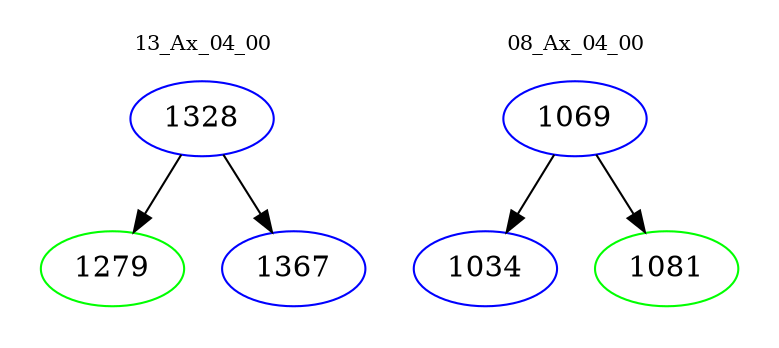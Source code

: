 digraph{
subgraph cluster_0 {
color = white
label = "13_Ax_04_00";
fontsize=10;
T0_1328 [label="1328", color="blue"]
T0_1328 -> T0_1279 [color="black"]
T0_1279 [label="1279", color="green"]
T0_1328 -> T0_1367 [color="black"]
T0_1367 [label="1367", color="blue"]
}
subgraph cluster_1 {
color = white
label = "08_Ax_04_00";
fontsize=10;
T1_1069 [label="1069", color="blue"]
T1_1069 -> T1_1034 [color="black"]
T1_1034 [label="1034", color="blue"]
T1_1069 -> T1_1081 [color="black"]
T1_1081 [label="1081", color="green"]
}
}
